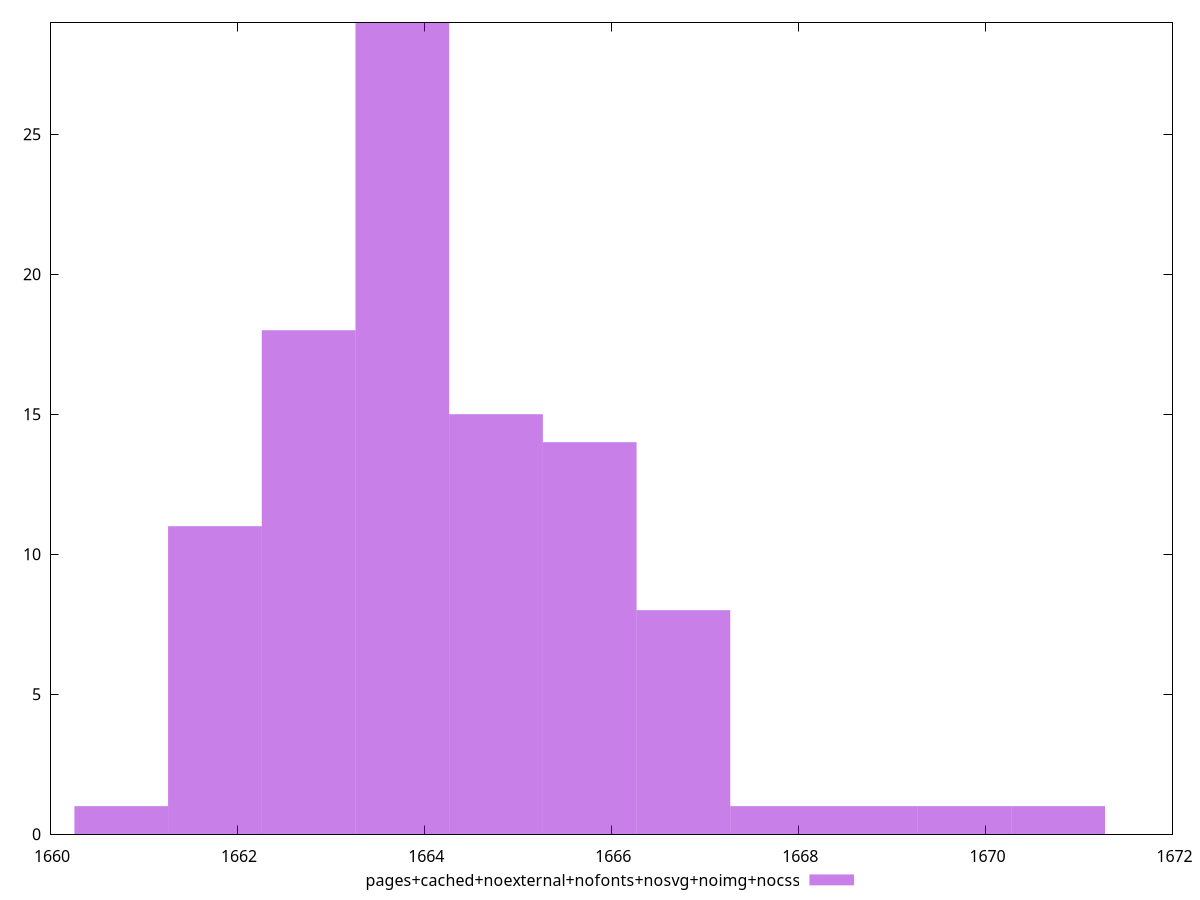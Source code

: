 $_pagesCachedNoexternalNofontsNosvgNoimgNocss <<EOF
1662.7648866653258 18
1663.7665522597026 29
1666.7715490428327 8
1664.7682178540792 15
1665.769883448456 14
1668.7748802315862 1
1670.7782114203394 1
1661.7632210709492 11
1667.7732146372093 1
1660.7615554765725 1
1669.7765458259628 1
EOF
set key outside below
set terminal pngcairo
set output "report_00006_2020-11-02T20-21-41.718Z/first-contentful-paint/pages+cached+noexternal+nofonts+nosvg+noimg+nocss//raw_hist.png"
set yrange [0:29]
set boxwidth 1.0016655943767023
set style fill transparent solid 0.5 noborder
plot $_pagesCachedNoexternalNofontsNosvgNoimgNocss title "pages+cached+noexternal+nofonts+nosvg+noimg+nocss" with boxes ,